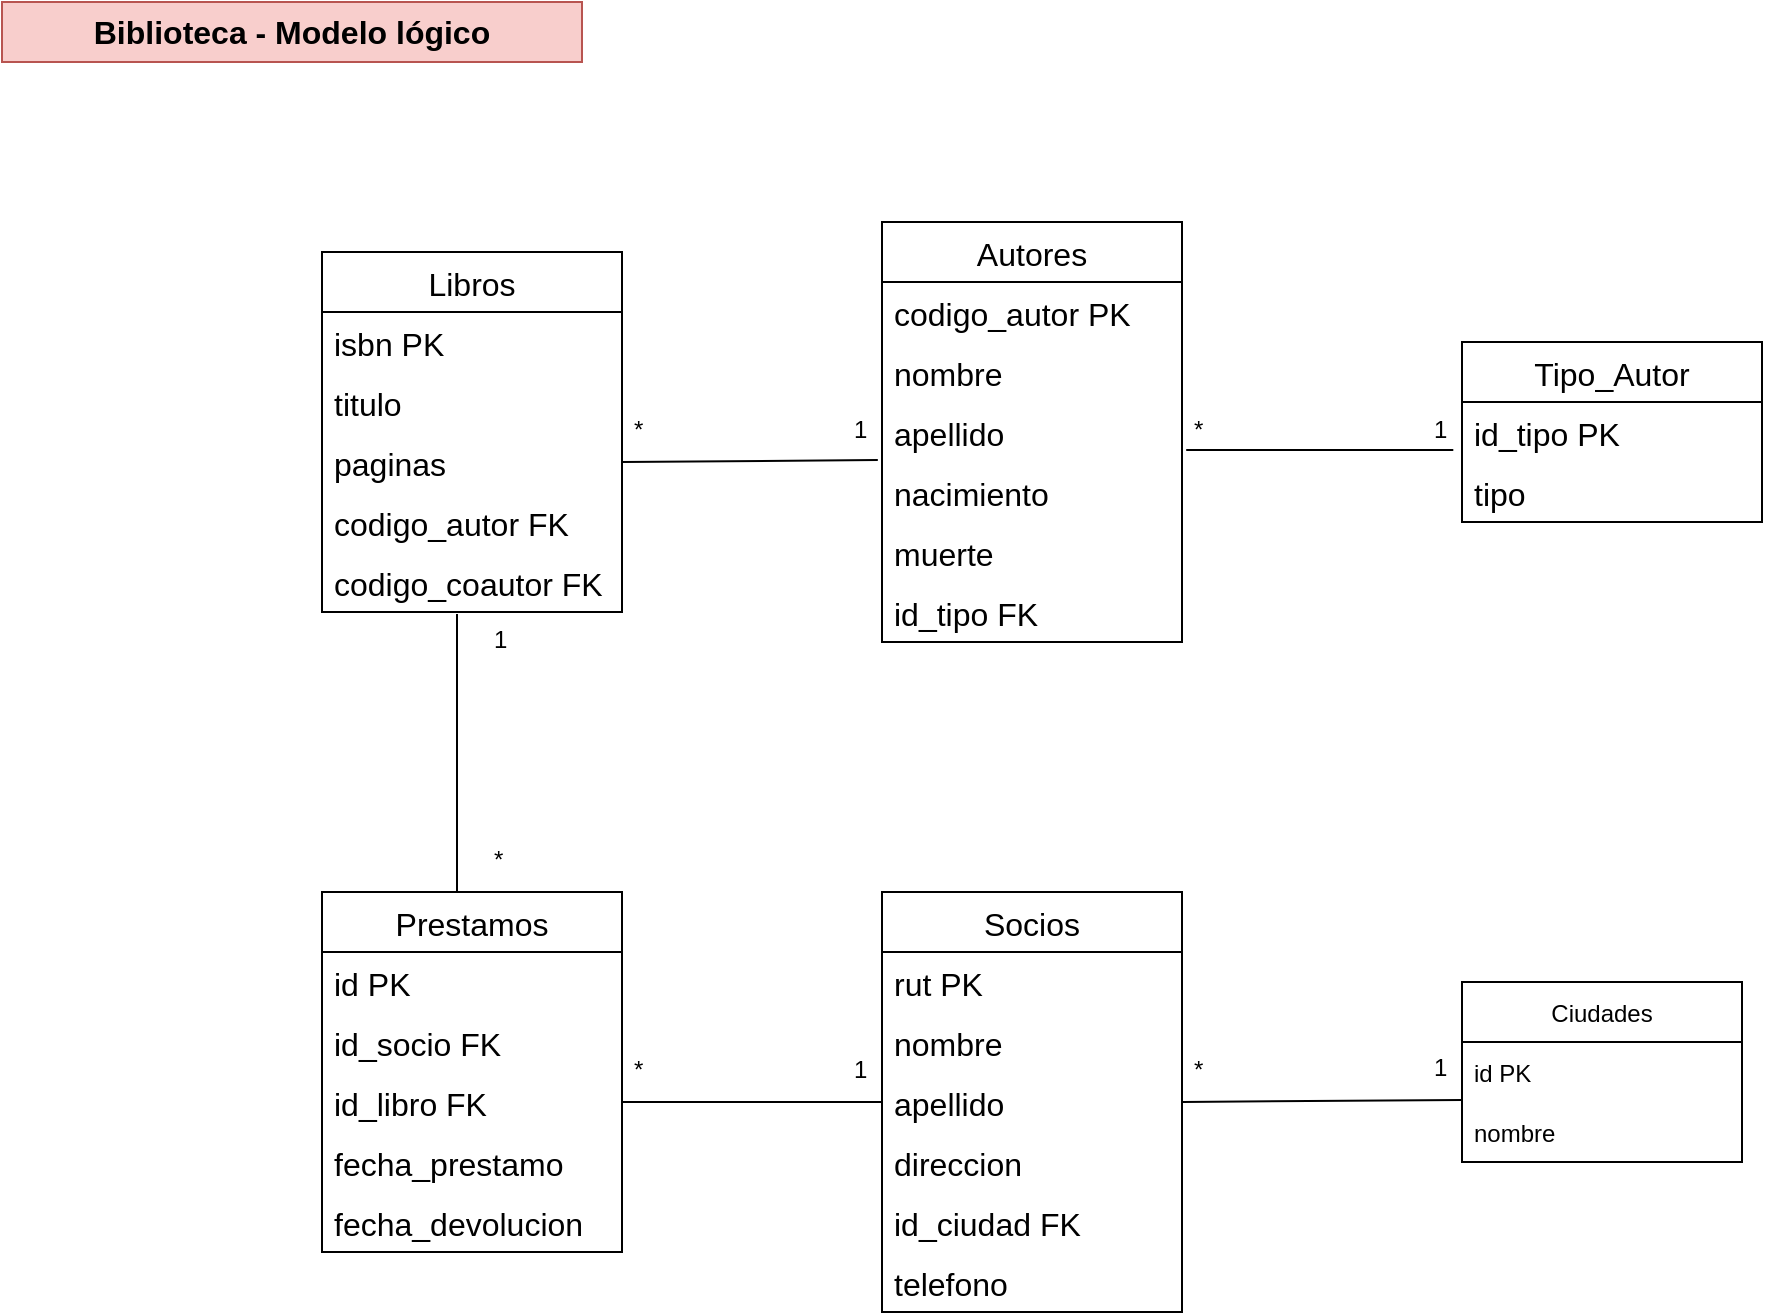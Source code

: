 <mxfile version="18.0.2" type="device"><diagram id="K078MxgM5oHE6osTc-JM" name="Page-1"><mxGraphModel dx="1236" dy="716" grid="1" gridSize="10" guides="1" tooltips="1" connect="1" arrows="1" fold="1" page="1" pageScale="1" pageWidth="1100" pageHeight="850" math="0" shadow="0"><root><mxCell id="0"/><mxCell id="1" parent="0"/><mxCell id="swT3SPnKZeVeVdpCvm0d-1" value="Biblioteca - Modelo lógico" style="text;html=1;strokeColor=#b85450;fillColor=#f8cecc;align=center;verticalAlign=middle;whiteSpace=wrap;rounded=0;fontStyle=1;fontSize=16;labelPosition=center;verticalLabelPosition=middle;labelBackgroundColor=none;" parent="1" vertex="1"><mxGeometry x="10" y="40" width="290" height="30" as="geometry"/></mxCell><mxCell id="swT3SPnKZeVeVdpCvm0d-61" value="Libros" style="swimlane;fontStyle=0;childLayout=stackLayout;horizontal=1;startSize=30;horizontalStack=0;resizeParent=1;resizeParentMax=0;resizeLast=0;collapsible=1;marginBottom=0;labelBackgroundColor=none;fontSize=16;" parent="1" vertex="1"><mxGeometry x="170" y="165" width="150" height="180" as="geometry"><mxRectangle x="250" y="200" width="80" height="30" as="alternateBounds"/></mxGeometry></mxCell><mxCell id="swT3SPnKZeVeVdpCvm0d-62" value="isbn PK" style="text;strokeColor=none;fillColor=none;align=left;verticalAlign=middle;spacingLeft=4;spacingRight=4;overflow=hidden;points=[[0,0.5],[1,0.5]];portConstraint=eastwest;rotatable=0;labelBackgroundColor=none;fontSize=16;" parent="swT3SPnKZeVeVdpCvm0d-61" vertex="1"><mxGeometry y="30" width="150" height="30" as="geometry"/></mxCell><mxCell id="swT3SPnKZeVeVdpCvm0d-63" value="titulo" style="text;strokeColor=none;fillColor=none;align=left;verticalAlign=middle;spacingLeft=4;spacingRight=4;overflow=hidden;points=[[0,0.5],[1,0.5]];portConstraint=eastwest;rotatable=0;labelBackgroundColor=none;fontSize=16;" parent="swT3SPnKZeVeVdpCvm0d-61" vertex="1"><mxGeometry y="60" width="150" height="30" as="geometry"/></mxCell><mxCell id="swT3SPnKZeVeVdpCvm0d-64" value="paginas" style="text;strokeColor=none;fillColor=none;align=left;verticalAlign=middle;spacingLeft=4;spacingRight=4;overflow=hidden;points=[[0,0.5],[1,0.5]];portConstraint=eastwest;rotatable=0;labelBackgroundColor=none;fontSize=16;" parent="swT3SPnKZeVeVdpCvm0d-61" vertex="1"><mxGeometry y="90" width="150" height="30" as="geometry"/></mxCell><mxCell id="swT3SPnKZeVeVdpCvm0d-67" value="codigo_autor FK" style="text;strokeColor=none;fillColor=none;align=left;verticalAlign=middle;spacingLeft=4;spacingRight=4;overflow=hidden;points=[[0,0.5],[1,0.5]];portConstraint=eastwest;rotatable=0;labelBackgroundColor=none;fontSize=16;" parent="swT3SPnKZeVeVdpCvm0d-61" vertex="1"><mxGeometry y="120" width="150" height="30" as="geometry"/></mxCell><mxCell id="swT3SPnKZeVeVdpCvm0d-68" value="codigo_coautor FK" style="text;strokeColor=none;fillColor=none;align=left;verticalAlign=middle;spacingLeft=4;spacingRight=4;overflow=hidden;points=[[0,0.5],[1,0.5]];portConstraint=eastwest;rotatable=0;labelBackgroundColor=none;fontSize=16;" parent="swT3SPnKZeVeVdpCvm0d-61" vertex="1"><mxGeometry y="150" width="150" height="30" as="geometry"/></mxCell><mxCell id="swT3SPnKZeVeVdpCvm0d-69" value="Autores" style="swimlane;fontStyle=0;childLayout=stackLayout;horizontal=1;startSize=30;horizontalStack=0;resizeParent=1;resizeParentMax=0;resizeLast=0;collapsible=1;marginBottom=0;labelBackgroundColor=none;fontSize=16;" parent="1" vertex="1"><mxGeometry x="450" y="150" width="150" height="210" as="geometry"/></mxCell><mxCell id="swT3SPnKZeVeVdpCvm0d-70" value="codigo_autor PK" style="text;strokeColor=none;fillColor=none;align=left;verticalAlign=middle;spacingLeft=4;spacingRight=4;overflow=hidden;points=[[0,0.5],[1,0.5]];portConstraint=eastwest;rotatable=0;labelBackgroundColor=none;fontSize=16;" parent="swT3SPnKZeVeVdpCvm0d-69" vertex="1"><mxGeometry y="30" width="150" height="30" as="geometry"/></mxCell><mxCell id="swT3SPnKZeVeVdpCvm0d-71" value="nombre" style="text;strokeColor=none;fillColor=none;align=left;verticalAlign=middle;spacingLeft=4;spacingRight=4;overflow=hidden;points=[[0,0.5],[1,0.5]];portConstraint=eastwest;rotatable=0;labelBackgroundColor=none;fontSize=16;" parent="swT3SPnKZeVeVdpCvm0d-69" vertex="1"><mxGeometry y="60" width="150" height="30" as="geometry"/></mxCell><mxCell id="swT3SPnKZeVeVdpCvm0d-72" value="apellido" style="text;strokeColor=none;fillColor=none;align=left;verticalAlign=middle;spacingLeft=4;spacingRight=4;overflow=hidden;points=[[0,0.5],[1,0.5]];portConstraint=eastwest;rotatable=0;labelBackgroundColor=none;fontSize=16;" parent="swT3SPnKZeVeVdpCvm0d-69" vertex="1"><mxGeometry y="90" width="150" height="30" as="geometry"/></mxCell><mxCell id="swT3SPnKZeVeVdpCvm0d-73" value="nacimiento" style="text;strokeColor=none;fillColor=none;align=left;verticalAlign=middle;spacingLeft=4;spacingRight=4;overflow=hidden;points=[[0,0.5],[1,0.5]];portConstraint=eastwest;rotatable=0;labelBackgroundColor=none;fontSize=16;" parent="swT3SPnKZeVeVdpCvm0d-69" vertex="1"><mxGeometry y="120" width="150" height="30" as="geometry"/></mxCell><mxCell id="swT3SPnKZeVeVdpCvm0d-74" value="muerte" style="text;strokeColor=none;fillColor=none;align=left;verticalAlign=middle;spacingLeft=4;spacingRight=4;overflow=hidden;points=[[0,0.5],[1,0.5]];portConstraint=eastwest;rotatable=0;labelBackgroundColor=none;fontSize=16;" parent="swT3SPnKZeVeVdpCvm0d-69" vertex="1"><mxGeometry y="150" width="150" height="30" as="geometry"/></mxCell><mxCell id="swT3SPnKZeVeVdpCvm0d-75" value="id_tipo FK" style="text;strokeColor=none;fillColor=none;align=left;verticalAlign=middle;spacingLeft=4;spacingRight=4;overflow=hidden;points=[[0,0.5],[1,0.5]];portConstraint=eastwest;rotatable=0;labelBackgroundColor=none;fontSize=16;" parent="swT3SPnKZeVeVdpCvm0d-69" vertex="1"><mxGeometry y="180" width="150" height="30" as="geometry"/></mxCell><mxCell id="swT3SPnKZeVeVdpCvm0d-76" value="Tipo_Autor" style="swimlane;fontStyle=0;childLayout=stackLayout;horizontal=1;startSize=30;horizontalStack=0;resizeParent=1;resizeParentMax=0;resizeLast=0;collapsible=1;marginBottom=0;labelBackgroundColor=none;fontSize=16;" parent="1" vertex="1"><mxGeometry x="740" y="210" width="150" height="90" as="geometry"/></mxCell><mxCell id="swT3SPnKZeVeVdpCvm0d-77" value="id_tipo PK" style="text;strokeColor=none;fillColor=none;align=left;verticalAlign=middle;spacingLeft=4;spacingRight=4;overflow=hidden;points=[[0,0.5],[1,0.5]];portConstraint=eastwest;rotatable=0;labelBackgroundColor=none;fontSize=16;" parent="swT3SPnKZeVeVdpCvm0d-76" vertex="1"><mxGeometry y="30" width="150" height="30" as="geometry"/></mxCell><mxCell id="swT3SPnKZeVeVdpCvm0d-78" value="tipo" style="text;strokeColor=none;fillColor=none;align=left;verticalAlign=middle;spacingLeft=4;spacingRight=4;overflow=hidden;points=[[0,0.5],[1,0.5]];portConstraint=eastwest;rotatable=0;labelBackgroundColor=none;fontSize=16;" parent="swT3SPnKZeVeVdpCvm0d-76" vertex="1"><mxGeometry y="60" width="150" height="30" as="geometry"/></mxCell><mxCell id="swT3SPnKZeVeVdpCvm0d-81" value="Socios" style="swimlane;fontStyle=0;childLayout=stackLayout;horizontal=1;startSize=30;horizontalStack=0;resizeParent=1;resizeParentMax=0;resizeLast=0;collapsible=1;marginBottom=0;labelBackgroundColor=none;fontSize=16;" parent="1" vertex="1"><mxGeometry x="450" y="485" width="150" height="210" as="geometry"/></mxCell><mxCell id="swT3SPnKZeVeVdpCvm0d-82" value="rut PK" style="text;strokeColor=none;fillColor=none;align=left;verticalAlign=middle;spacingLeft=4;spacingRight=4;overflow=hidden;points=[[0,0.5],[1,0.5]];portConstraint=eastwest;rotatable=0;labelBackgroundColor=none;fontSize=16;" parent="swT3SPnKZeVeVdpCvm0d-81" vertex="1"><mxGeometry y="30" width="150" height="30" as="geometry"/></mxCell><mxCell id="swT3SPnKZeVeVdpCvm0d-83" value="nombre" style="text;strokeColor=none;fillColor=none;align=left;verticalAlign=middle;spacingLeft=4;spacingRight=4;overflow=hidden;points=[[0,0.5],[1,0.5]];portConstraint=eastwest;rotatable=0;labelBackgroundColor=none;fontSize=16;" parent="swT3SPnKZeVeVdpCvm0d-81" vertex="1"><mxGeometry y="60" width="150" height="30" as="geometry"/></mxCell><mxCell id="swT3SPnKZeVeVdpCvm0d-84" value="apellido" style="text;strokeColor=none;fillColor=none;align=left;verticalAlign=middle;spacingLeft=4;spacingRight=4;overflow=hidden;points=[[0,0.5],[1,0.5]];portConstraint=eastwest;rotatable=0;labelBackgroundColor=none;fontSize=16;" parent="swT3SPnKZeVeVdpCvm0d-81" vertex="1"><mxGeometry y="90" width="150" height="30" as="geometry"/></mxCell><mxCell id="swT3SPnKZeVeVdpCvm0d-85" value="direccion" style="text;strokeColor=none;fillColor=none;align=left;verticalAlign=middle;spacingLeft=4;spacingRight=4;overflow=hidden;points=[[0,0.5],[1,0.5]];portConstraint=eastwest;rotatable=0;labelBackgroundColor=none;fontSize=16;" parent="swT3SPnKZeVeVdpCvm0d-81" vertex="1"><mxGeometry y="120" width="150" height="30" as="geometry"/></mxCell><mxCell id="7y68irbAqsrNFqrr7LKa-5" value="id_ciudad FK" style="text;strokeColor=none;fillColor=none;align=left;verticalAlign=middle;spacingLeft=4;spacingRight=4;overflow=hidden;points=[[0,0.5],[1,0.5]];portConstraint=eastwest;rotatable=0;labelBackgroundColor=none;fontSize=16;" vertex="1" parent="swT3SPnKZeVeVdpCvm0d-81"><mxGeometry y="150" width="150" height="30" as="geometry"/></mxCell><mxCell id="swT3SPnKZeVeVdpCvm0d-86" value="telefono" style="text;strokeColor=none;fillColor=none;align=left;verticalAlign=middle;spacingLeft=4;spacingRight=4;overflow=hidden;points=[[0,0.5],[1,0.5]];portConstraint=eastwest;rotatable=0;labelBackgroundColor=none;fontSize=16;" parent="swT3SPnKZeVeVdpCvm0d-81" vertex="1"><mxGeometry y="180" width="150" height="30" as="geometry"/></mxCell><mxCell id="swT3SPnKZeVeVdpCvm0d-87" value="Prestamos" style="swimlane;fontStyle=0;childLayout=stackLayout;horizontal=1;startSize=30;horizontalStack=0;resizeParent=1;resizeParentMax=0;resizeLast=0;collapsible=1;marginBottom=0;labelBackgroundColor=none;fontSize=16;" parent="1" vertex="1"><mxGeometry x="170" y="485" width="150" height="180" as="geometry"/></mxCell><mxCell id="swT3SPnKZeVeVdpCvm0d-88" value="id PK" style="text;strokeColor=none;fillColor=none;align=left;verticalAlign=middle;spacingLeft=4;spacingRight=4;overflow=hidden;points=[[0,0.5],[1,0.5]];portConstraint=eastwest;rotatable=0;labelBackgroundColor=none;fontSize=16;" parent="swT3SPnKZeVeVdpCvm0d-87" vertex="1"><mxGeometry y="30" width="150" height="30" as="geometry"/></mxCell><mxCell id="swT3SPnKZeVeVdpCvm0d-89" value="id_socio FK" style="text;strokeColor=none;fillColor=none;align=left;verticalAlign=middle;spacingLeft=4;spacingRight=4;overflow=hidden;points=[[0,0.5],[1,0.5]];portConstraint=eastwest;rotatable=0;labelBackgroundColor=none;fontSize=16;" parent="swT3SPnKZeVeVdpCvm0d-87" vertex="1"><mxGeometry y="60" width="150" height="30" as="geometry"/></mxCell><mxCell id="swT3SPnKZeVeVdpCvm0d-90" value="id_libro FK" style="text;strokeColor=none;fillColor=none;align=left;verticalAlign=middle;spacingLeft=4;spacingRight=4;overflow=hidden;points=[[0,0.5],[1,0.5]];portConstraint=eastwest;rotatable=0;labelBackgroundColor=none;fontSize=16;" parent="swT3SPnKZeVeVdpCvm0d-87" vertex="1"><mxGeometry y="90" width="150" height="30" as="geometry"/></mxCell><mxCell id="swT3SPnKZeVeVdpCvm0d-91" value="fecha_prestamo" style="text;strokeColor=none;fillColor=none;align=left;verticalAlign=middle;spacingLeft=4;spacingRight=4;overflow=hidden;points=[[0,0.5],[1,0.5]];portConstraint=eastwest;rotatable=0;labelBackgroundColor=none;fontSize=16;" parent="swT3SPnKZeVeVdpCvm0d-87" vertex="1"><mxGeometry y="120" width="150" height="30" as="geometry"/></mxCell><mxCell id="swT3SPnKZeVeVdpCvm0d-92" value="fecha_devolucion" style="text;strokeColor=none;fillColor=none;align=left;verticalAlign=middle;spacingLeft=4;spacingRight=4;overflow=hidden;points=[[0,0.5],[1,0.5]];portConstraint=eastwest;rotatable=0;labelBackgroundColor=none;fontSize=16;" parent="swT3SPnKZeVeVdpCvm0d-87" vertex="1"><mxGeometry y="150" width="150" height="30" as="geometry"/></mxCell><mxCell id="swT3SPnKZeVeVdpCvm0d-97" value="" style="endArrow=none;html=1;fontSize=16;exitX=1;exitY=0.5;exitDx=0;exitDy=0;entryX=-0.014;entryY=-0.033;entryDx=0;entryDy=0;entryPerimeter=0;" parent="1" source="swT3SPnKZeVeVdpCvm0d-64" target="swT3SPnKZeVeVdpCvm0d-73" edge="1"><mxGeometry width="50" height="50" relative="1" as="geometry"><mxPoint x="570" y="425" as="sourcePoint"/><mxPoint x="430" y="345" as="targetPoint"/></mxGeometry></mxCell><mxCell id="swT3SPnKZeVeVdpCvm0d-98" value="" style="endArrow=none;html=1;fontSize=16;entryX=-0.029;entryY=0.8;entryDx=0;entryDy=0;entryPerimeter=0;exitX=1.014;exitY=0.8;exitDx=0;exitDy=0;exitPerimeter=0;" parent="1" source="swT3SPnKZeVeVdpCvm0d-72" target="swT3SPnKZeVeVdpCvm0d-77" edge="1"><mxGeometry width="50" height="50" relative="1" as="geometry"><mxPoint x="570" y="425" as="sourcePoint"/><mxPoint x="620" y="375" as="targetPoint"/></mxGeometry></mxCell><mxCell id="swT3SPnKZeVeVdpCvm0d-99" value="" style="endArrow=none;html=1;fontSize=16;entryX=0.45;entryY=1.033;entryDx=0;entryDy=0;entryPerimeter=0;exitX=0.45;exitY=0;exitDx=0;exitDy=0;exitPerimeter=0;" parent="1" source="swT3SPnKZeVeVdpCvm0d-87" target="swT3SPnKZeVeVdpCvm0d-68" edge="1"><mxGeometry width="50" height="50" relative="1" as="geometry"><mxPoint x="570" y="425" as="sourcePoint"/><mxPoint x="620" y="375" as="targetPoint"/></mxGeometry></mxCell><mxCell id="swT3SPnKZeVeVdpCvm0d-100" value="" style="endArrow=none;html=1;fontSize=16;exitX=1;exitY=0.5;exitDx=0;exitDy=0;entryX=0;entryY=0.5;entryDx=0;entryDy=0;" parent="1" source="swT3SPnKZeVeVdpCvm0d-90" target="swT3SPnKZeVeVdpCvm0d-84" edge="1"><mxGeometry width="50" height="50" relative="1" as="geometry"><mxPoint x="570" y="425" as="sourcePoint"/><mxPoint x="620" y="375" as="targetPoint"/></mxGeometry></mxCell><mxCell id="swT3SPnKZeVeVdpCvm0d-101" value="*" style="text;strokeColor=none;fillColor=none;spacingLeft=4;spacingRight=4;overflow=hidden;rotatable=0;points=[[0,0.5],[1,0.5]];portConstraint=eastwest;fontSize=12;labelBackgroundColor=none;" parent="1" vertex="1"><mxGeometry x="320" y="240" width="20" height="30" as="geometry"/></mxCell><mxCell id="swT3SPnKZeVeVdpCvm0d-102" value="1" style="text;strokeColor=none;fillColor=none;spacingLeft=4;spacingRight=4;overflow=hidden;rotatable=0;points=[[0,0.5],[1,0.5]];portConstraint=eastwest;fontSize=12;labelBackgroundColor=none;" parent="1" vertex="1"><mxGeometry x="430" y="240" width="20" height="30" as="geometry"/></mxCell><mxCell id="swT3SPnKZeVeVdpCvm0d-103" value="*" style="text;strokeColor=none;fillColor=none;spacingLeft=4;spacingRight=4;overflow=hidden;rotatable=0;points=[[0,0.5],[1,0.5]];portConstraint=eastwest;fontSize=12;labelBackgroundColor=none;" parent="1" vertex="1"><mxGeometry x="600" y="240" width="20" height="30" as="geometry"/></mxCell><mxCell id="swT3SPnKZeVeVdpCvm0d-107" value="1" style="text;strokeColor=none;fillColor=none;spacingLeft=4;spacingRight=4;overflow=hidden;rotatable=0;points=[[0,0.5],[1,0.5]];portConstraint=eastwest;fontSize=12;labelBackgroundColor=none;" parent="1" vertex="1"><mxGeometry x="720" y="240" width="20" height="30" as="geometry"/></mxCell><mxCell id="swT3SPnKZeVeVdpCvm0d-108" value="1" style="text;strokeColor=none;fillColor=none;spacingLeft=4;spacingRight=4;overflow=hidden;rotatable=0;points=[[0,0.5],[1,0.5]];portConstraint=eastwest;fontSize=12;labelBackgroundColor=none;" parent="1" vertex="1"><mxGeometry x="250" y="345" width="20" height="30" as="geometry"/></mxCell><mxCell id="swT3SPnKZeVeVdpCvm0d-109" value="1" style="text;strokeColor=none;fillColor=none;spacingLeft=4;spacingRight=4;overflow=hidden;rotatable=0;points=[[0,0.5],[1,0.5]];portConstraint=eastwest;fontSize=12;labelBackgroundColor=none;" parent="1" vertex="1"><mxGeometry x="430" y="560" width="20" height="30" as="geometry"/></mxCell><mxCell id="swT3SPnKZeVeVdpCvm0d-110" value="*" style="text;strokeColor=none;fillColor=none;spacingLeft=4;spacingRight=4;overflow=hidden;rotatable=0;points=[[0,0.5],[1,0.5]];portConstraint=eastwest;fontSize=12;labelBackgroundColor=none;" parent="1" vertex="1"><mxGeometry x="250" y="455" width="20" height="30" as="geometry"/></mxCell><mxCell id="swT3SPnKZeVeVdpCvm0d-111" value="*" style="text;strokeColor=none;fillColor=none;spacingLeft=4;spacingRight=4;overflow=hidden;rotatable=0;points=[[0,0.5],[1,0.5]];portConstraint=eastwest;fontSize=12;labelBackgroundColor=none;" parent="1" vertex="1"><mxGeometry x="320" y="560" width="20" height="30" as="geometry"/></mxCell><mxCell id="7y68irbAqsrNFqrr7LKa-1" value="Ciudades" style="swimlane;fontStyle=0;childLayout=stackLayout;horizontal=1;startSize=30;horizontalStack=0;resizeParent=1;resizeParentMax=0;resizeLast=0;collapsible=1;marginBottom=0;" vertex="1" parent="1"><mxGeometry x="740" y="530" width="140" height="90" as="geometry"/></mxCell><mxCell id="7y68irbAqsrNFqrr7LKa-2" value="id PK" style="text;strokeColor=none;fillColor=none;align=left;verticalAlign=middle;spacingLeft=4;spacingRight=4;overflow=hidden;points=[[0,0.5],[1,0.5]];portConstraint=eastwest;rotatable=0;" vertex="1" parent="7y68irbAqsrNFqrr7LKa-1"><mxGeometry y="30" width="140" height="30" as="geometry"/></mxCell><mxCell id="7y68irbAqsrNFqrr7LKa-3" value="nombre" style="text;strokeColor=none;fillColor=none;align=left;verticalAlign=middle;spacingLeft=4;spacingRight=4;overflow=hidden;points=[[0,0.5],[1,0.5]];portConstraint=eastwest;rotatable=0;" vertex="1" parent="7y68irbAqsrNFqrr7LKa-1"><mxGeometry y="60" width="140" height="30" as="geometry"/></mxCell><mxCell id="7y68irbAqsrNFqrr7LKa-6" value="" style="endArrow=none;html=1;fontSize=16;exitX=1;exitY=0.5;exitDx=0;exitDy=0;entryX=0;entryY=0.5;entryDx=0;entryDy=0;" edge="1" parent="1" source="swT3SPnKZeVeVdpCvm0d-84"><mxGeometry width="50" height="50" relative="1" as="geometry"><mxPoint x="610" y="589" as="sourcePoint"/><mxPoint x="740" y="589" as="targetPoint"/></mxGeometry></mxCell><mxCell id="7y68irbAqsrNFqrr7LKa-7" value="1" style="text;strokeColor=none;fillColor=none;spacingLeft=4;spacingRight=4;overflow=hidden;rotatable=0;points=[[0,0.5],[1,0.5]];portConstraint=eastwest;fontSize=12;labelBackgroundColor=none;" vertex="1" parent="1"><mxGeometry x="720" y="559" width="20" height="30" as="geometry"/></mxCell><mxCell id="7y68irbAqsrNFqrr7LKa-8" value="*" style="text;strokeColor=none;fillColor=none;spacingLeft=4;spacingRight=4;overflow=hidden;rotatable=0;points=[[0,0.5],[1,0.5]];portConstraint=eastwest;fontSize=12;labelBackgroundColor=none;" vertex="1" parent="1"><mxGeometry x="600" y="560" width="20" height="30" as="geometry"/></mxCell></root></mxGraphModel></diagram></mxfile>